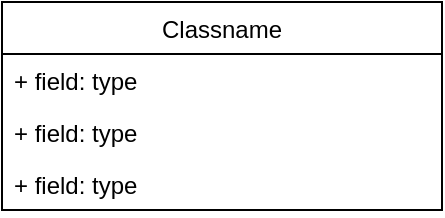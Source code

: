 <mxfile version="20.3.0" type="device"><diagram id="EiIHu-13t_XHZsIGbBj1" name="Page-1"><mxGraphModel dx="1102" dy="695" grid="1" gridSize="10" guides="1" tooltips="1" connect="1" arrows="1" fold="1" page="1" pageScale="1" pageWidth="850" pageHeight="1100" math="0" shadow="0"><root><mxCell id="0"/><mxCell id="1" parent="0"/><mxCell id="0WaiQ5m7Yaj_uIPDgPQU-1" value="Classname" style="swimlane;fontStyle=0;childLayout=stackLayout;horizontal=1;startSize=26;fillColor=none;horizontalStack=0;resizeParent=1;resizeParentMax=0;resizeLast=0;collapsible=1;marginBottom=0;" vertex="1" parent="1"><mxGeometry x="270" y="210" width="220" height="104" as="geometry"/></mxCell><mxCell id="0WaiQ5m7Yaj_uIPDgPQU-2" value="+ field: type" style="text;strokeColor=none;fillColor=none;align=left;verticalAlign=top;spacingLeft=4;spacingRight=4;overflow=hidden;rotatable=0;points=[[0,0.5],[1,0.5]];portConstraint=eastwest;" vertex="1" parent="0WaiQ5m7Yaj_uIPDgPQU-1"><mxGeometry y="26" width="220" height="26" as="geometry"/></mxCell><mxCell id="0WaiQ5m7Yaj_uIPDgPQU-3" value="+ field: type" style="text;strokeColor=none;fillColor=none;align=left;verticalAlign=top;spacingLeft=4;spacingRight=4;overflow=hidden;rotatable=0;points=[[0,0.5],[1,0.5]];portConstraint=eastwest;" vertex="1" parent="0WaiQ5m7Yaj_uIPDgPQU-1"><mxGeometry y="52" width="220" height="26" as="geometry"/></mxCell><mxCell id="0WaiQ5m7Yaj_uIPDgPQU-4" value="+ field: type" style="text;strokeColor=none;fillColor=none;align=left;verticalAlign=top;spacingLeft=4;spacingRight=4;overflow=hidden;rotatable=0;points=[[0,0.5],[1,0.5]];portConstraint=eastwest;" vertex="1" parent="0WaiQ5m7Yaj_uIPDgPQU-1"><mxGeometry y="78" width="220" height="26" as="geometry"/></mxCell></root></mxGraphModel></diagram></mxfile>